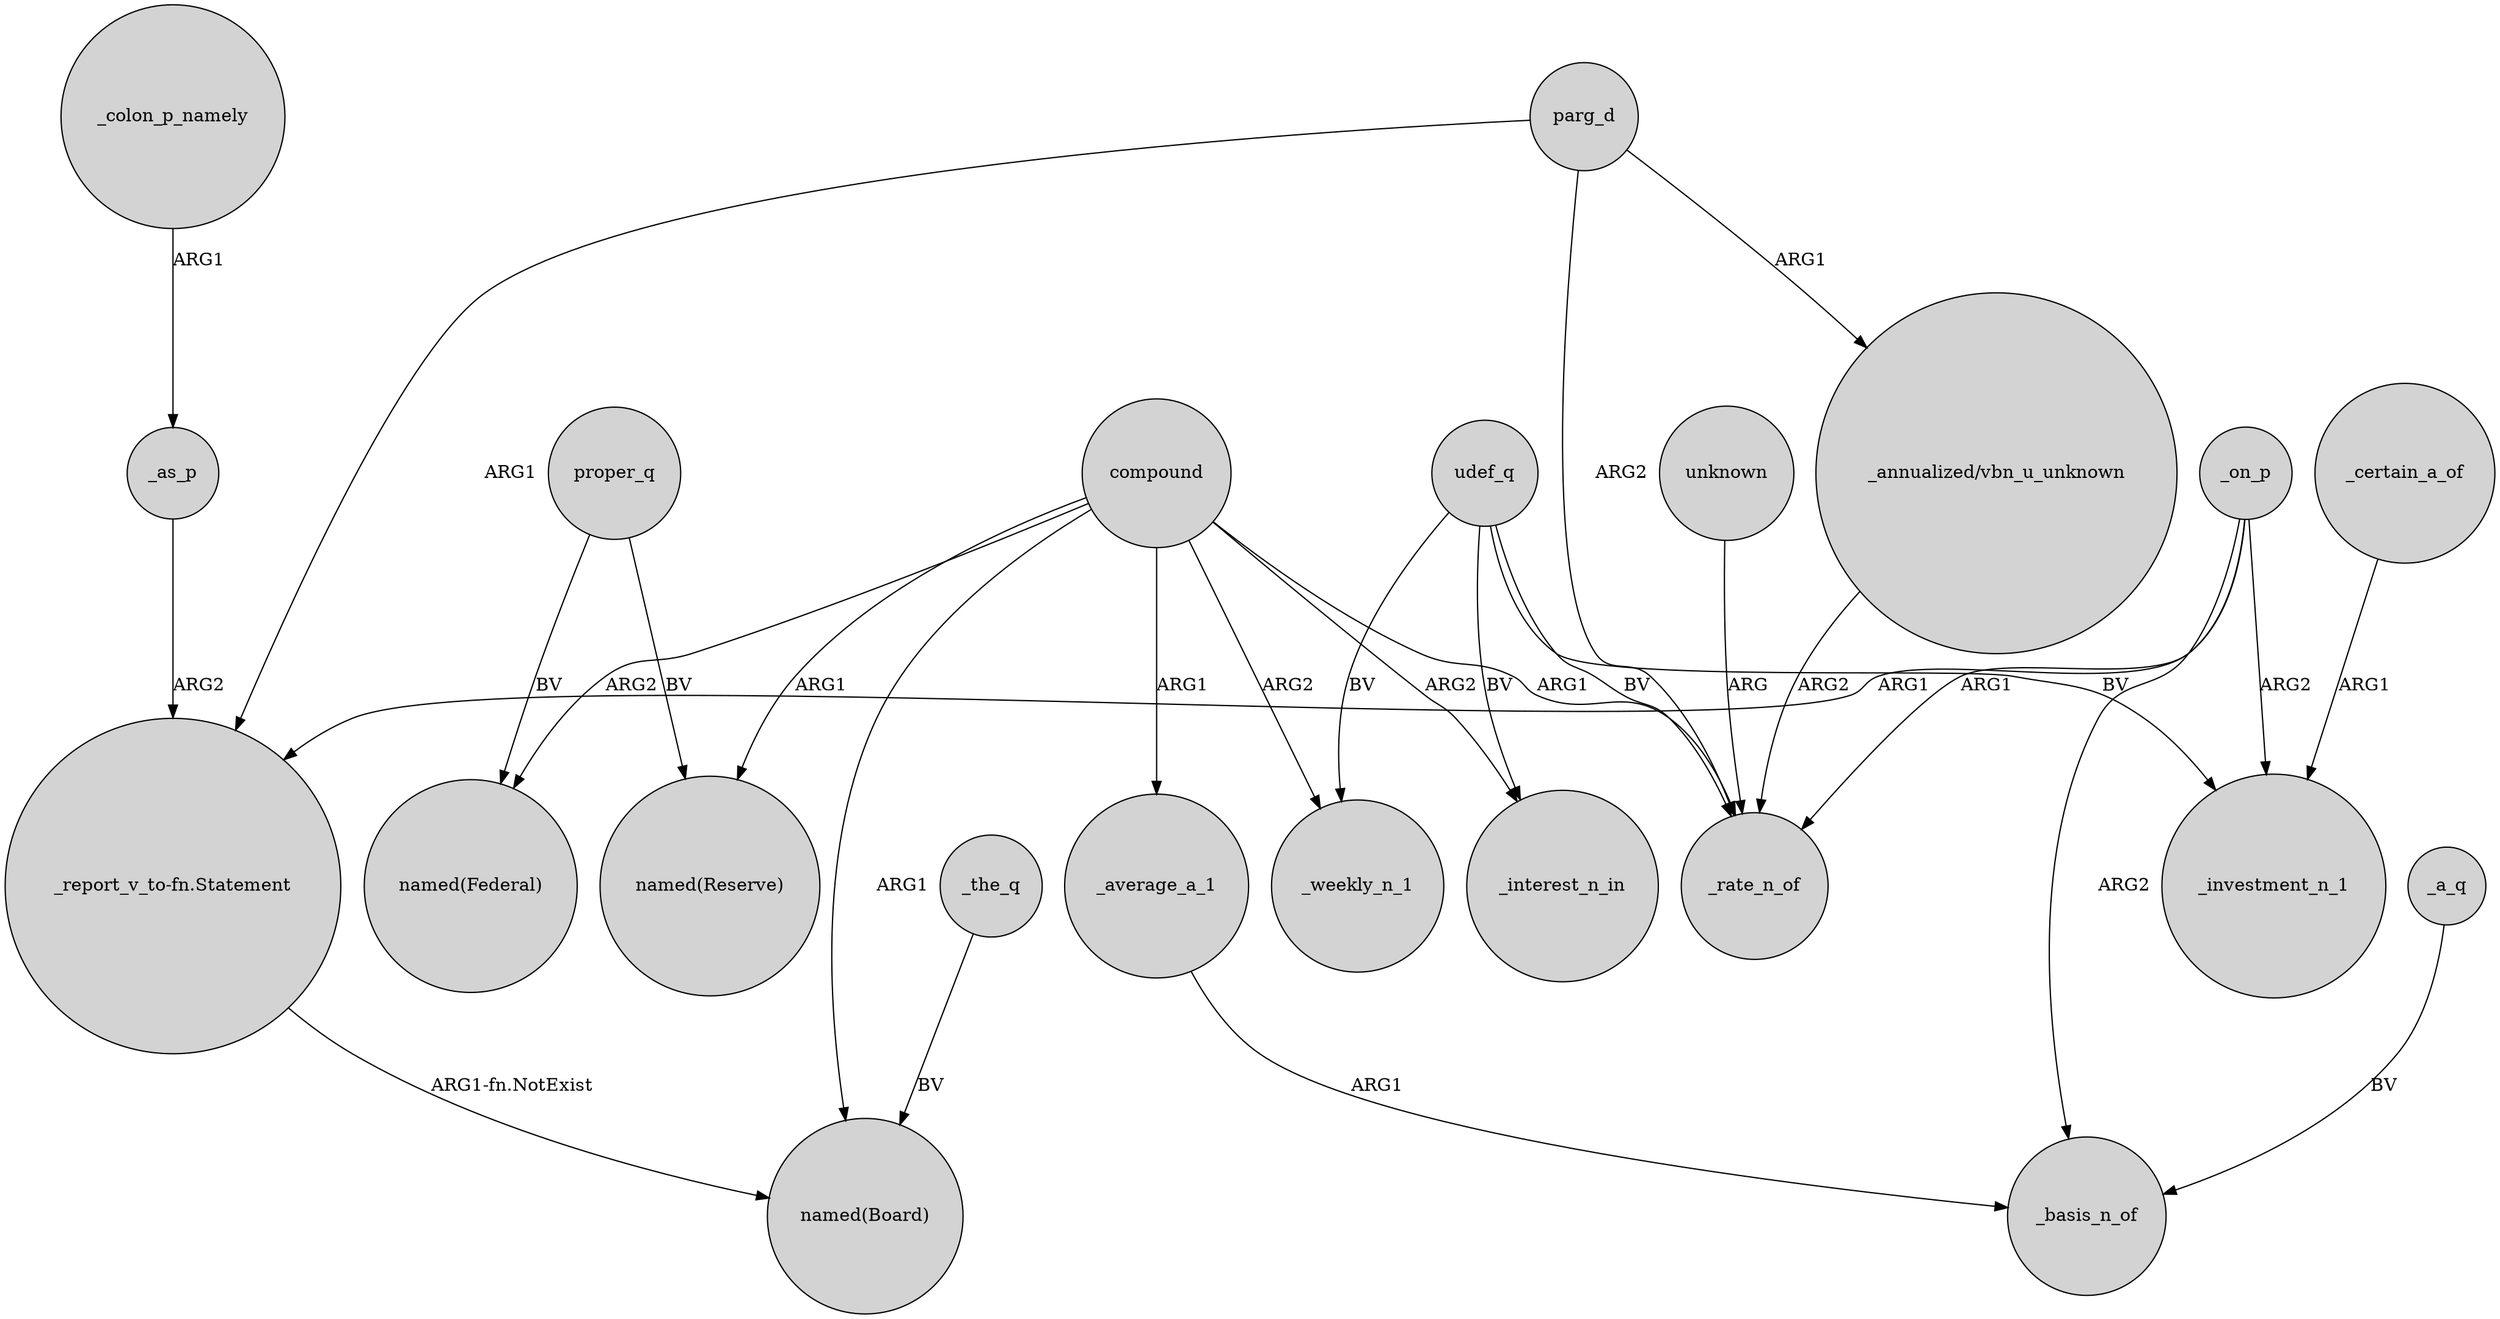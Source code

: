 digraph {
	node [shape=circle style=filled]
	compound -> "named(Reserve)" [label=ARG1]
	_the_q -> "named(Board)" [label=BV]
	compound -> _weekly_n_1 [label=ARG2]
	proper_q -> "named(Reserve)" [label=BV]
	parg_d -> "_annualized/vbn_u_unknown" [label=ARG1]
	_on_p -> _investment_n_1 [label=ARG2]
	"_report_v_to-fn.Statement" -> "named(Board)" [label="ARG1-fn.NotExist"]
	compound -> _rate_n_of [label=ARG1]
	_on_p -> "_report_v_to-fn.Statement" [label=ARG1]
	udef_q -> _rate_n_of [label=BV]
	_as_p -> "_report_v_to-fn.Statement" [label=ARG2]
	unknown -> _rate_n_of [label=ARG]
	udef_q -> _interest_n_in [label=BV]
	compound -> _interest_n_in [label=ARG2]
	_a_q -> _basis_n_of [label=BV]
	_average_a_1 -> _basis_n_of [label=ARG1]
	compound -> "named(Board)" [label=ARG1]
	"_annualized/vbn_u_unknown" -> _rate_n_of [label=ARG2]
	parg_d -> "_report_v_to-fn.Statement" [label=ARG1]
	_certain_a_of -> _investment_n_1 [label=ARG1]
	proper_q -> "named(Federal)" [label=BV]
	compound -> _average_a_1 [label=ARG1]
	udef_q -> _investment_n_1 [label=BV]
	_on_p -> _basis_n_of [label=ARG2]
	_colon_p_namely -> _as_p [label=ARG1]
	_on_p -> _rate_n_of [label=ARG1]
	compound -> "named(Federal)" [label=ARG2]
	parg_d -> _rate_n_of [label=ARG2]
	udef_q -> _weekly_n_1 [label=BV]
}

